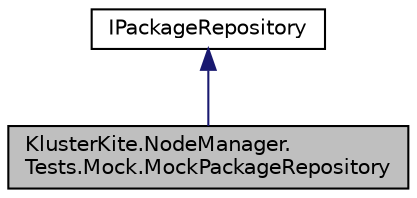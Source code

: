 digraph "KlusterKite.NodeManager.Tests.Mock.MockPackageRepository"
{
  edge [fontname="Helvetica",fontsize="10",labelfontname="Helvetica",labelfontsize="10"];
  node [fontname="Helvetica",fontsize="10",shape=record];
  Node0 [label="KlusterKite.NodeManager.\lTests.Mock.MockPackageRepository",height=0.2,width=0.4,color="black", fillcolor="grey75", style="filled", fontcolor="black"];
  Node1 -> Node0 [dir="back",color="midnightblue",fontsize="10",style="solid",fontname="Helvetica"];
  Node1 [label="IPackageRepository",height=0.2,width=0.4,color="black", fillcolor="white", style="filled",URL="$interface_kluster_kite_1_1_node_manager_1_1_launcher_1_1_utils_1_1_i_package_repository.html",tooltip="Abstraction to work with packages "];
}
